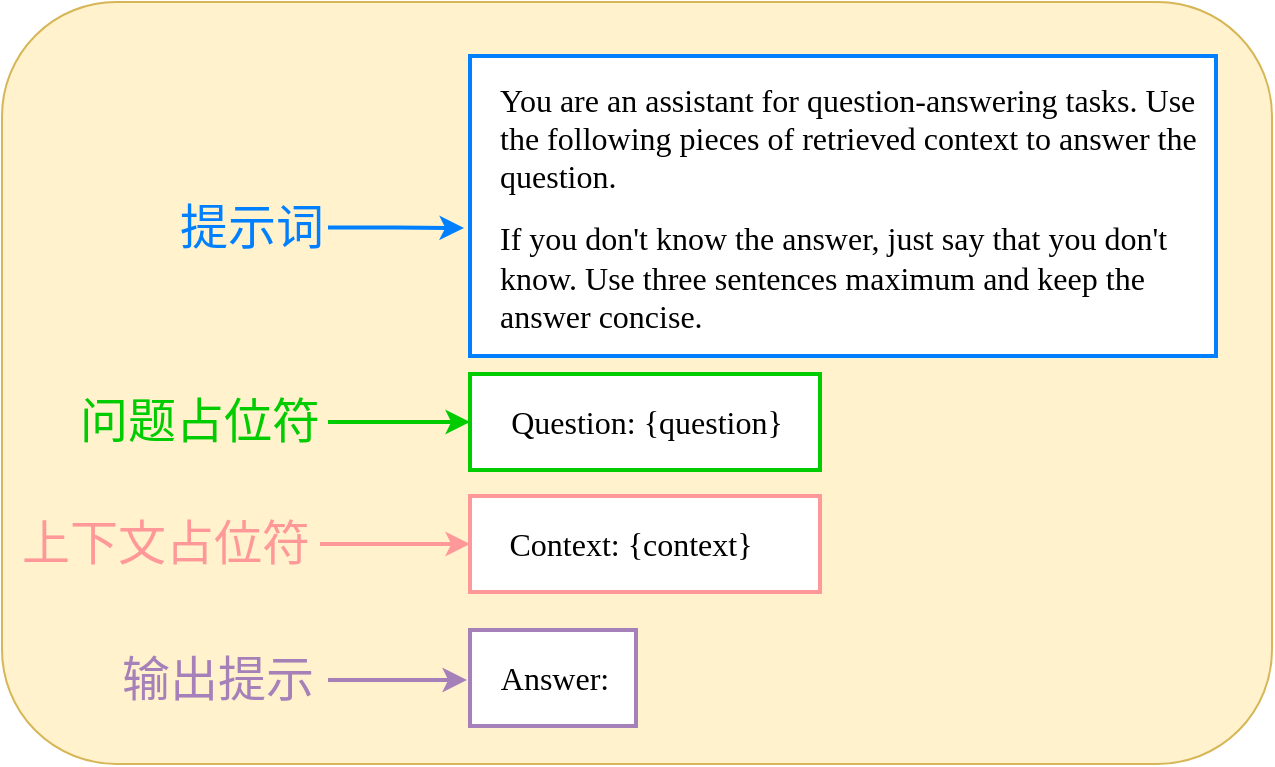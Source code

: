 <mxfile version="27.1.4">
  <diagram name="Page-1" id="BfsHDE8gc0DxDLzUPSbK">
    <mxGraphModel dx="1234" dy="790" grid="0" gridSize="10" guides="1" tooltips="1" connect="1" arrows="1" fold="1" page="1" pageScale="1" pageWidth="850" pageHeight="1100" math="0" shadow="0">
      <root>
        <mxCell id="0" />
        <mxCell id="1" parent="0" />
        <mxCell id="lzVRh_Zbf-I3hD8TVxQX-1" value="&lt;p data-pm-slice=&quot;0 0 []&quot; dir=&quot;auto&quot;&gt;&lt;br&gt;&lt;/p&gt;" style="rounded=1;whiteSpace=wrap;html=1;align=left;fillColor=#fff2cc;strokeColor=#d6b656;" vertex="1" parent="1">
          <mxGeometry x="87" y="416" width="635" height="381" as="geometry" />
        </mxCell>
        <mxCell id="lzVRh_Zbf-I3hD8TVxQX-18" value="" style="rounded=0;whiteSpace=wrap;html=1;strokeWidth=2;strokeColor=#FF9999;" vertex="1" parent="1">
          <mxGeometry x="321" y="663" width="175" height="48" as="geometry" />
        </mxCell>
        <mxCell id="lzVRh_Zbf-I3hD8TVxQX-13" value="" style="rounded=0;whiteSpace=wrap;html=1;strokeWidth=2;strokeColor=#00CC00;" vertex="1" parent="1">
          <mxGeometry x="321" y="602" width="175" height="48" as="geometry" />
        </mxCell>
        <mxCell id="lzVRh_Zbf-I3hD8TVxQX-9" value="" style="rounded=0;whiteSpace=wrap;html=1;strokeColor=#007FFF;strokeWidth=2;" vertex="1" parent="1">
          <mxGeometry x="321" y="443" width="373" height="150" as="geometry" />
        </mxCell>
        <mxCell id="lzVRh_Zbf-I3hD8TVxQX-2" value="&lt;p style=&quot;&quot; data-pm-slice=&quot;0 0 []&quot; dir=&quot;auto&quot;&gt;&lt;font face=&quot;Times New Roman&quot; style=&quot;font-size: 16px;&quot;&gt;You are an assistant for question-answering tasks. Use the following pieces of retrieved context to answer the question.&lt;/font&gt;&lt;/p&gt;&lt;p style=&quot;&quot; dir=&quot;auto&quot;&gt;&lt;font face=&quot;Times New Roman&quot; style=&quot;font-size: 16px;&quot;&gt;If you don&#39;t know the answer, just say that you don&#39;t know. Use three sentences maximum and keep the answer concise.&lt;/font&gt;&lt;/p&gt;&lt;p style=&quot;&quot; dir=&quot;auto&quot;&gt;&lt;br&gt;&lt;/p&gt;" style="text;html=1;align=left;verticalAlign=middle;whiteSpace=wrap;rounded=0;" vertex="1" parent="1">
          <mxGeometry x="334" y="476" width="354.5" height="111" as="geometry" />
        </mxCell>
        <mxCell id="lzVRh_Zbf-I3hD8TVxQX-11" style="edgeStyle=orthogonalEdgeStyle;rounded=0;orthogonalLoop=1;jettySize=auto;html=1;exitX=1;exitY=0.5;exitDx=0;exitDy=0;strokeWidth=2;strokeColor=#007FFF;" edge="1" parent="1" source="lzVRh_Zbf-I3hD8TVxQX-3">
          <mxGeometry relative="1" as="geometry">
            <mxPoint x="318" y="529" as="targetPoint" />
          </mxGeometry>
        </mxCell>
        <mxCell id="lzVRh_Zbf-I3hD8TVxQX-3" value="&lt;font style=&quot;font-size: 24px; color: rgb(0, 127, 255);&quot;&gt;提示词&lt;/font&gt;" style="text;html=1;align=left;verticalAlign=middle;whiteSpace=wrap;rounded=0;" vertex="1" parent="1">
          <mxGeometry x="174" y="503" width="76" height="51.5" as="geometry" />
        </mxCell>
        <mxCell id="lzVRh_Zbf-I3hD8TVxQX-14" style="edgeStyle=orthogonalEdgeStyle;rounded=0;orthogonalLoop=1;jettySize=auto;html=1;exitX=1;exitY=0.5;exitDx=0;exitDy=0;entryX=0;entryY=0.5;entryDx=0;entryDy=0;strokeWidth=2;strokeColor=#00CC00;" edge="1" parent="1" source="lzVRh_Zbf-I3hD8TVxQX-4" target="lzVRh_Zbf-I3hD8TVxQX-13">
          <mxGeometry relative="1" as="geometry" />
        </mxCell>
        <mxCell id="lzVRh_Zbf-I3hD8TVxQX-4" value="&lt;font style=&quot;font-size: 24px; color: rgb(0, 204, 0);&quot;&gt;问题占位符&lt;/font&gt;" style="text;html=1;align=left;verticalAlign=middle;whiteSpace=wrap;rounded=0;" vertex="1" parent="1">
          <mxGeometry x="124" y="611" width="126" height="30" as="geometry" />
        </mxCell>
        <mxCell id="lzVRh_Zbf-I3hD8TVxQX-12" value="&lt;p data-pm-slice=&quot;1 1 []&quot; dir=&quot;auto&quot;&gt;&lt;font face=&quot;Times New Roman&quot; style=&quot;font-size: 16px;&quot;&gt;Question: {question}&amp;nbsp;&lt;/font&gt;&lt;/p&gt;" style="text;html=1;align=center;verticalAlign=middle;whiteSpace=wrap;rounded=0;" vertex="1" parent="1">
          <mxGeometry x="335" y="610" width="153" height="32" as="geometry" />
        </mxCell>
        <mxCell id="lzVRh_Zbf-I3hD8TVxQX-28" style="edgeStyle=orthogonalEdgeStyle;rounded=0;orthogonalLoop=1;jettySize=auto;html=1;exitX=1;exitY=0.5;exitDx=0;exitDy=0;entryX=0;entryY=0.5;entryDx=0;entryDy=0;strokeWidth=2;strokeColor=#FF9999;" edge="1" parent="1" source="lzVRh_Zbf-I3hD8TVxQX-16" target="lzVRh_Zbf-I3hD8TVxQX-18">
          <mxGeometry relative="1" as="geometry" />
        </mxCell>
        <mxCell id="lzVRh_Zbf-I3hD8TVxQX-16" value="&lt;font style=&quot;font-size: 24px; color: rgb(255, 153, 153);&quot;&gt;上下文占位符&lt;/font&gt;" style="text;html=1;align=left;verticalAlign=middle;whiteSpace=wrap;rounded=0;" vertex="1" parent="1">
          <mxGeometry x="95" y="672" width="151" height="30" as="geometry" />
        </mxCell>
        <mxCell id="lzVRh_Zbf-I3hD8TVxQX-17" value="&lt;p data-pm-slice=&quot;1 1 []&quot; dir=&quot;auto&quot;&gt;&lt;span style=&quot;font-size: 16px;&quot;&gt;&lt;font face=&quot;Times New Roman&quot;&gt;Context: {context}&amp;nbsp;&lt;/font&gt;&lt;/span&gt;&lt;/p&gt;" style="text;html=1;align=center;verticalAlign=middle;whiteSpace=wrap;rounded=0;" vertex="1" parent="1">
          <mxGeometry x="327" y="671" width="153" height="32" as="geometry" />
        </mxCell>
        <mxCell id="lzVRh_Zbf-I3hD8TVxQX-19" value="" style="rounded=0;whiteSpace=wrap;html=1;strokeWidth=2;strokeColor=#A680B8;" vertex="1" parent="1">
          <mxGeometry x="321" y="730" width="83" height="48" as="geometry" />
        </mxCell>
        <mxCell id="lzVRh_Zbf-I3hD8TVxQX-27" style="edgeStyle=orthogonalEdgeStyle;rounded=0;orthogonalLoop=1;jettySize=auto;html=1;exitX=1;exitY=0.5;exitDx=0;exitDy=0;strokeWidth=2;strokeColor=#A680B8;" edge="1" parent="1" source="lzVRh_Zbf-I3hD8TVxQX-21">
          <mxGeometry relative="1" as="geometry">
            <mxPoint x="319.5" y="755" as="targetPoint" />
          </mxGeometry>
        </mxCell>
        <mxCell id="lzVRh_Zbf-I3hD8TVxQX-21" value="&lt;font style=&quot;color: rgb(166, 128, 184);&quot;&gt;&lt;span style=&quot;font-size: 24px;&quot;&gt;输出提示&lt;/span&gt;&lt;/font&gt;" style="text;html=1;align=left;verticalAlign=middle;whiteSpace=wrap;rounded=0;" vertex="1" parent="1">
          <mxGeometry x="145" y="740" width="105" height="30" as="geometry" />
        </mxCell>
        <mxCell id="lzVRh_Zbf-I3hD8TVxQX-22" value="&lt;p data-pm-slice=&quot;1 1 []&quot; dir=&quot;auto&quot;&gt;&lt;font face=&quot;Times New Roman&quot; style=&quot;font-size: 16px;&quot;&gt;Answer:&lt;/font&gt;&lt;/p&gt;" style="text;html=1;align=center;verticalAlign=middle;whiteSpace=wrap;rounded=0;" vertex="1" parent="1">
          <mxGeometry x="327" y="738" width="73" height="32" as="geometry" />
        </mxCell>
      </root>
    </mxGraphModel>
  </diagram>
</mxfile>
